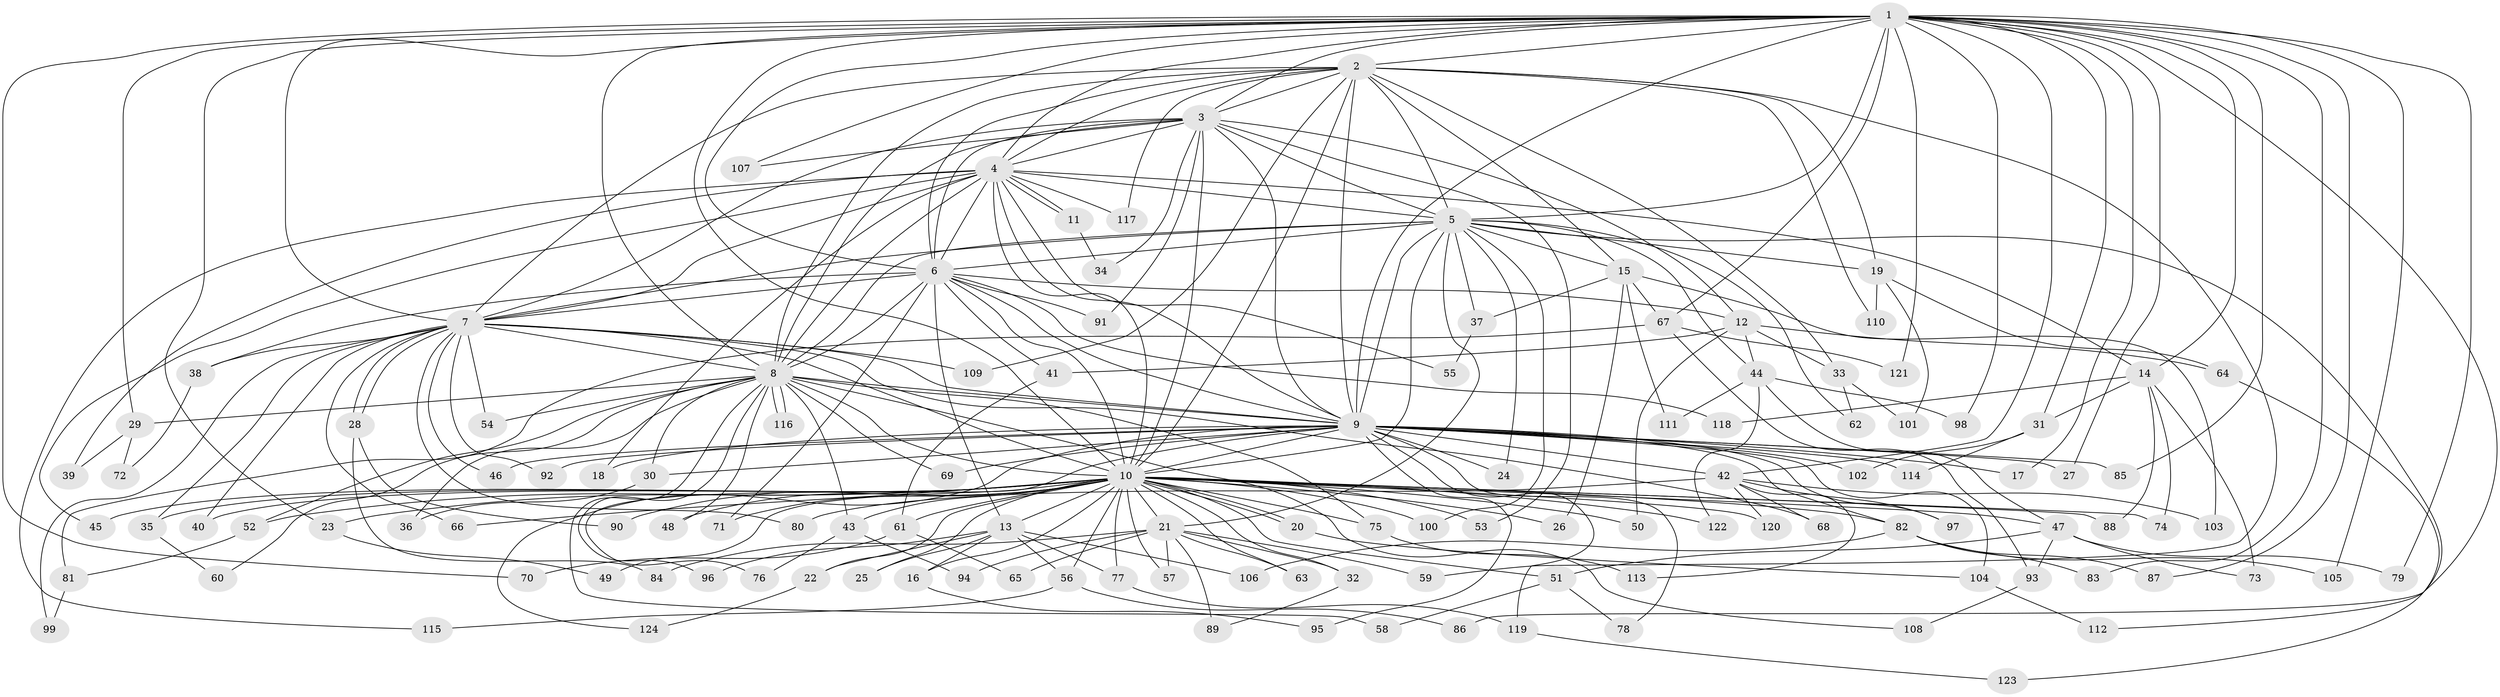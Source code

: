 // Generated by graph-tools (version 1.1) at 2025/10/02/27/25 16:10:56]
// undirected, 124 vertices, 273 edges
graph export_dot {
graph [start="1"]
  node [color=gray90,style=filled];
  1;
  2;
  3;
  4;
  5;
  6;
  7;
  8;
  9;
  10;
  11;
  12;
  13;
  14;
  15;
  16;
  17;
  18;
  19;
  20;
  21;
  22;
  23;
  24;
  25;
  26;
  27;
  28;
  29;
  30;
  31;
  32;
  33;
  34;
  35;
  36;
  37;
  38;
  39;
  40;
  41;
  42;
  43;
  44;
  45;
  46;
  47;
  48;
  49;
  50;
  51;
  52;
  53;
  54;
  55;
  56;
  57;
  58;
  59;
  60;
  61;
  62;
  63;
  64;
  65;
  66;
  67;
  68;
  69;
  70;
  71;
  72;
  73;
  74;
  75;
  76;
  77;
  78;
  79;
  80;
  81;
  82;
  83;
  84;
  85;
  86;
  87;
  88;
  89;
  90;
  91;
  92;
  93;
  94;
  95;
  96;
  97;
  98;
  99;
  100;
  101;
  102;
  103;
  104;
  105;
  106;
  107;
  108;
  109;
  110;
  111;
  112;
  113;
  114;
  115;
  116;
  117;
  118;
  119;
  120;
  121;
  122;
  123;
  124;
  1 -- 2;
  1 -- 3;
  1 -- 4;
  1 -- 5;
  1 -- 6;
  1 -- 7;
  1 -- 8;
  1 -- 9;
  1 -- 10;
  1 -- 14;
  1 -- 17;
  1 -- 23;
  1 -- 27;
  1 -- 29;
  1 -- 31;
  1 -- 42;
  1 -- 67;
  1 -- 70;
  1 -- 79;
  1 -- 83;
  1 -- 85;
  1 -- 86;
  1 -- 87;
  1 -- 98;
  1 -- 105;
  1 -- 107;
  1 -- 121;
  2 -- 3;
  2 -- 4;
  2 -- 5;
  2 -- 6;
  2 -- 7;
  2 -- 8;
  2 -- 9;
  2 -- 10;
  2 -- 15;
  2 -- 19;
  2 -- 33;
  2 -- 59;
  2 -- 109;
  2 -- 110;
  2 -- 117;
  3 -- 4;
  3 -- 5;
  3 -- 6;
  3 -- 7;
  3 -- 8;
  3 -- 9;
  3 -- 10;
  3 -- 12;
  3 -- 34;
  3 -- 53;
  3 -- 91;
  3 -- 107;
  4 -- 5;
  4 -- 6;
  4 -- 7;
  4 -- 8;
  4 -- 9;
  4 -- 10;
  4 -- 11;
  4 -- 11;
  4 -- 14;
  4 -- 18;
  4 -- 39;
  4 -- 45;
  4 -- 55;
  4 -- 115;
  4 -- 117;
  5 -- 6;
  5 -- 7;
  5 -- 8;
  5 -- 9;
  5 -- 10;
  5 -- 15;
  5 -- 19;
  5 -- 21;
  5 -- 24;
  5 -- 37;
  5 -- 44;
  5 -- 62;
  5 -- 100;
  5 -- 112;
  6 -- 7;
  6 -- 8;
  6 -- 9;
  6 -- 10;
  6 -- 12;
  6 -- 13;
  6 -- 38;
  6 -- 41;
  6 -- 71;
  6 -- 91;
  6 -- 118;
  7 -- 8;
  7 -- 9;
  7 -- 10;
  7 -- 28;
  7 -- 28;
  7 -- 35;
  7 -- 38;
  7 -- 40;
  7 -- 46;
  7 -- 54;
  7 -- 66;
  7 -- 68;
  7 -- 80;
  7 -- 92;
  7 -- 99;
  7 -- 109;
  8 -- 9;
  8 -- 10;
  8 -- 29;
  8 -- 30;
  8 -- 36;
  8 -- 43;
  8 -- 48;
  8 -- 52;
  8 -- 54;
  8 -- 58;
  8 -- 60;
  8 -- 69;
  8 -- 75;
  8 -- 96;
  8 -- 108;
  8 -- 116;
  8 -- 116;
  9 -- 10;
  9 -- 17;
  9 -- 18;
  9 -- 24;
  9 -- 27;
  9 -- 30;
  9 -- 42;
  9 -- 46;
  9 -- 69;
  9 -- 76;
  9 -- 78;
  9 -- 82;
  9 -- 85;
  9 -- 92;
  9 -- 95;
  9 -- 97;
  9 -- 102;
  9 -- 104;
  9 -- 114;
  9 -- 119;
  9 -- 124;
  10 -- 13;
  10 -- 16;
  10 -- 20;
  10 -- 20;
  10 -- 21;
  10 -- 22;
  10 -- 23;
  10 -- 25;
  10 -- 26;
  10 -- 32;
  10 -- 35;
  10 -- 40;
  10 -- 43;
  10 -- 45;
  10 -- 47;
  10 -- 48;
  10 -- 49;
  10 -- 50;
  10 -- 51;
  10 -- 52;
  10 -- 53;
  10 -- 56;
  10 -- 57;
  10 -- 61;
  10 -- 63;
  10 -- 66;
  10 -- 71;
  10 -- 74;
  10 -- 75;
  10 -- 77;
  10 -- 82;
  10 -- 88;
  10 -- 90;
  10 -- 100;
  10 -- 120;
  10 -- 122;
  11 -- 34;
  12 -- 33;
  12 -- 41;
  12 -- 44;
  12 -- 50;
  12 -- 64;
  13 -- 16;
  13 -- 22;
  13 -- 25;
  13 -- 56;
  13 -- 77;
  13 -- 96;
  13 -- 106;
  14 -- 31;
  14 -- 73;
  14 -- 74;
  14 -- 88;
  14 -- 118;
  15 -- 26;
  15 -- 37;
  15 -- 67;
  15 -- 103;
  15 -- 111;
  16 -- 95;
  19 -- 64;
  19 -- 101;
  19 -- 110;
  20 -- 104;
  21 -- 32;
  21 -- 57;
  21 -- 59;
  21 -- 63;
  21 -- 65;
  21 -- 84;
  21 -- 89;
  21 -- 94;
  22 -- 124;
  23 -- 49;
  28 -- 84;
  28 -- 90;
  29 -- 39;
  29 -- 72;
  30 -- 36;
  31 -- 102;
  31 -- 114;
  32 -- 89;
  33 -- 62;
  33 -- 101;
  35 -- 60;
  37 -- 55;
  38 -- 72;
  41 -- 61;
  42 -- 68;
  42 -- 80;
  42 -- 97;
  42 -- 103;
  42 -- 113;
  42 -- 120;
  43 -- 76;
  43 -- 94;
  44 -- 47;
  44 -- 98;
  44 -- 111;
  44 -- 122;
  47 -- 51;
  47 -- 73;
  47 -- 79;
  47 -- 93;
  51 -- 58;
  51 -- 78;
  52 -- 81;
  56 -- 86;
  56 -- 115;
  61 -- 65;
  61 -- 70;
  64 -- 123;
  67 -- 81;
  67 -- 93;
  67 -- 121;
  75 -- 113;
  77 -- 119;
  81 -- 99;
  82 -- 83;
  82 -- 87;
  82 -- 105;
  82 -- 106;
  93 -- 108;
  104 -- 112;
  119 -- 123;
}
